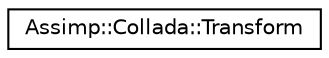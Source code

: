 digraph "Graphical Class Hierarchy"
{
  edge [fontname="Helvetica",fontsize="10",labelfontname="Helvetica",labelfontsize="10"];
  node [fontname="Helvetica",fontsize="10",shape=record];
  rankdir="LR";
  Node1 [label="Assimp::Collada::Transform",height=0.2,width=0.4,color="black", fillcolor="white", style="filled",URL="$struct_assimp_1_1_collada_1_1_transform.html"];
}
